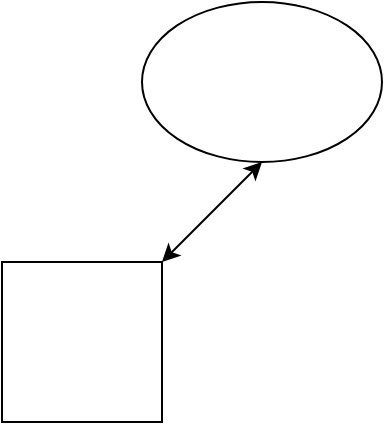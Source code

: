 <mxfile version="20.8.5" type="github"><diagram id="0qvzraZpW9Nj4yTmkSng" name="Страница 1"><mxGraphModel dx="1605" dy="662" grid="1" gridSize="10" guides="1" tooltips="1" connect="1" arrows="1" fold="1" page="1" pageScale="1" pageWidth="827" pageHeight="1169" math="0" shadow="0"><root><mxCell id="0"/><mxCell id="1" parent="0"/><mxCell id="KnhxkaK3Gyc1tThBo2Nn-2" value="" style="whiteSpace=wrap;html=1;aspect=fixed;" vertex="1" parent="1"><mxGeometry x="-170" y="590" width="80" height="80" as="geometry"/></mxCell><mxCell id="KnhxkaK3Gyc1tThBo2Nn-3" value="" style="endArrow=classic;startArrow=classic;html=1;rounded=0;" edge="1" parent="1"><mxGeometry width="50" height="50" relative="1" as="geometry"><mxPoint x="-90" y="590" as="sourcePoint"/><mxPoint x="-40" y="540" as="targetPoint"/></mxGeometry></mxCell><mxCell id="KnhxkaK3Gyc1tThBo2Nn-4" value="" style="ellipse;whiteSpace=wrap;html=1;" vertex="1" parent="1"><mxGeometry x="-100" y="460" width="120" height="80" as="geometry"/></mxCell></root></mxGraphModel></diagram></mxfile>